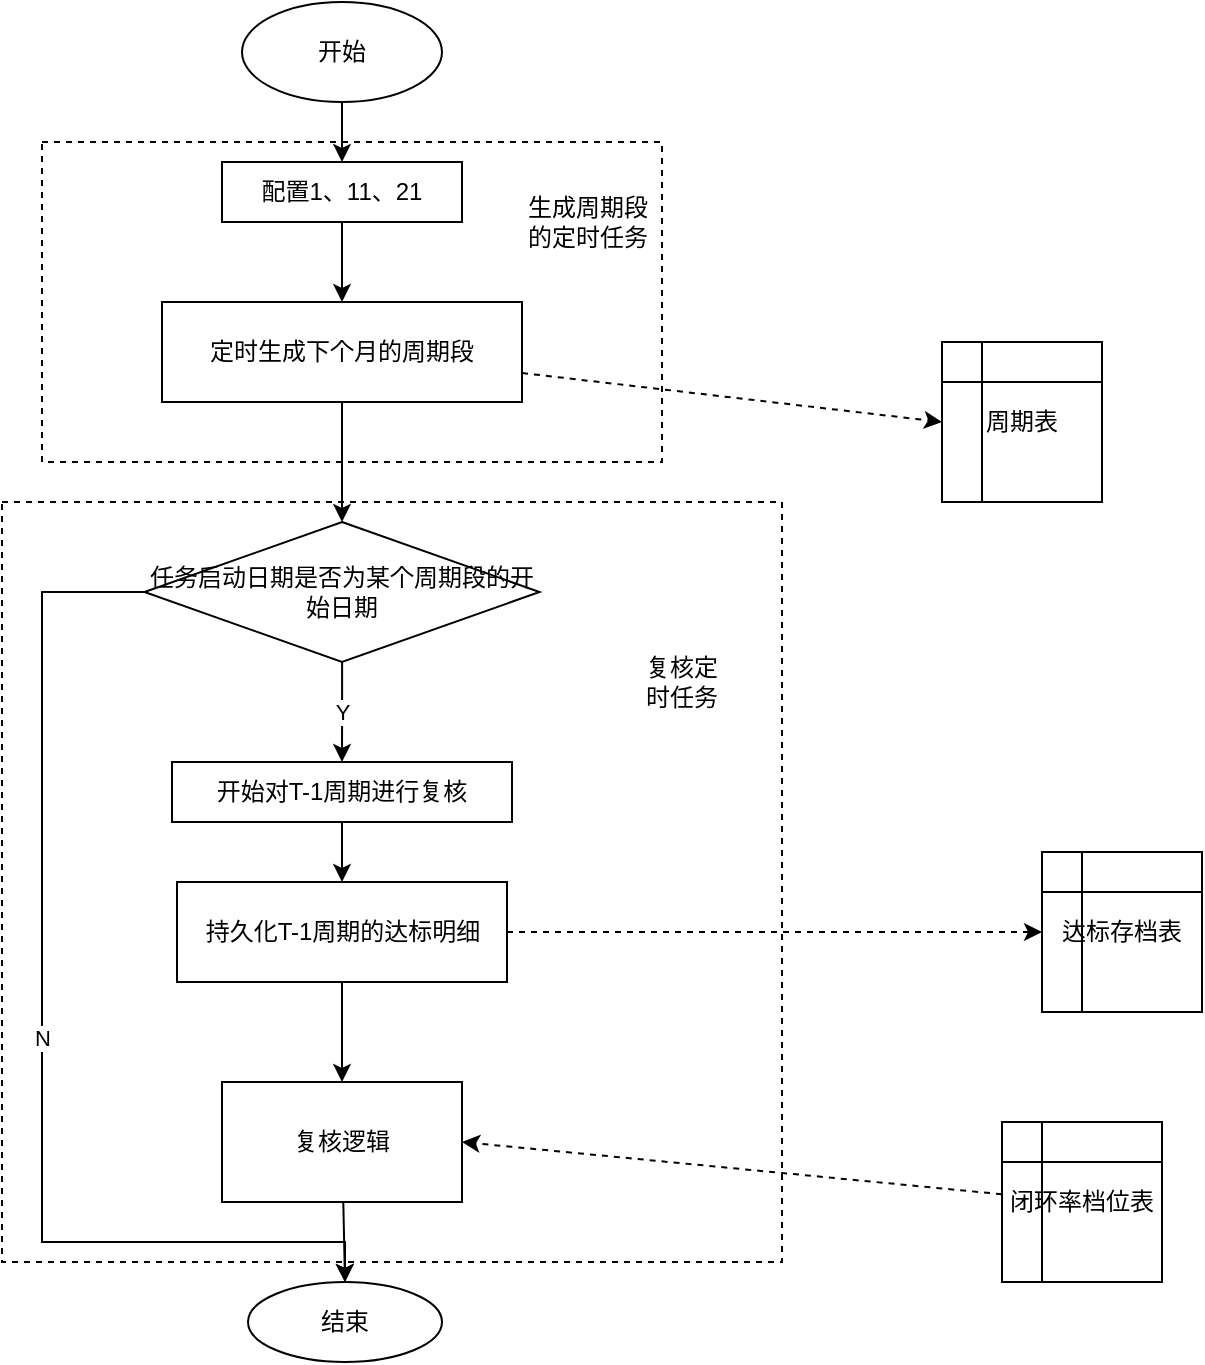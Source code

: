 <mxfile version="14.6.3" type="github">
  <diagram id="BpPXvHwoTPbORTTAu0l3" name="Page-1">
    <mxGraphModel dx="1426" dy="736" grid="1" gridSize="10" guides="1" tooltips="1" connect="1" arrows="1" fold="1" page="1" pageScale="1" pageWidth="827" pageHeight="1169" math="0" shadow="0">
      <root>
        <mxCell id="0" />
        <mxCell id="1" parent="0" />
        <mxCell id="rqvPw6dg4gifr-5zR3yJ-35" value="" style="rounded=0;whiteSpace=wrap;html=1;fillColor=none;dashed=1;" vertex="1" parent="1">
          <mxGeometry x="110" y="440" width="390" height="380" as="geometry" />
        </mxCell>
        <mxCell id="rqvPw6dg4gifr-5zR3yJ-7" value="" style="rounded=0;whiteSpace=wrap;html=1;fillColor=none;dashed=1;" vertex="1" parent="1">
          <mxGeometry x="130" y="260" width="310" height="160" as="geometry" />
        </mxCell>
        <mxCell id="rqvPw6dg4gifr-5zR3yJ-5" style="edgeStyle=orthogonalEdgeStyle;rounded=0;orthogonalLoop=1;jettySize=auto;html=1;entryX=0.5;entryY=0;entryDx=0;entryDy=0;" edge="1" parent="1" source="rqvPw6dg4gifr-5zR3yJ-1" target="rqvPw6dg4gifr-5zR3yJ-2">
          <mxGeometry relative="1" as="geometry" />
        </mxCell>
        <mxCell id="rqvPw6dg4gifr-5zR3yJ-1" value="配置1、11、21" style="rounded=0;whiteSpace=wrap;html=1;" vertex="1" parent="1">
          <mxGeometry x="220" y="270" width="120" height="30" as="geometry" />
        </mxCell>
        <mxCell id="rqvPw6dg4gifr-5zR3yJ-12" style="edgeStyle=orthogonalEdgeStyle;rounded=0;orthogonalLoop=1;jettySize=auto;html=1;entryX=0.5;entryY=0;entryDx=0;entryDy=0;" edge="1" parent="1" source="rqvPw6dg4gifr-5zR3yJ-2" target="rqvPw6dg4gifr-5zR3yJ-10">
          <mxGeometry relative="1" as="geometry" />
        </mxCell>
        <mxCell id="rqvPw6dg4gifr-5zR3yJ-15" style="rounded=0;orthogonalLoop=1;jettySize=auto;html=1;entryX=0;entryY=0.5;entryDx=0;entryDy=0;dashed=1;" edge="1" parent="1" source="rqvPw6dg4gifr-5zR3yJ-2" target="rqvPw6dg4gifr-5zR3yJ-14">
          <mxGeometry relative="1" as="geometry" />
        </mxCell>
        <mxCell id="rqvPw6dg4gifr-5zR3yJ-2" value="定时生成下个月的周期段" style="rounded=0;whiteSpace=wrap;html=1;" vertex="1" parent="1">
          <mxGeometry x="190" y="340" width="180" height="50" as="geometry" />
        </mxCell>
        <mxCell id="rqvPw6dg4gifr-5zR3yJ-6" style="edgeStyle=orthogonalEdgeStyle;rounded=0;orthogonalLoop=1;jettySize=auto;html=1;entryX=0.5;entryY=0;entryDx=0;entryDy=0;" edge="1" parent="1" source="rqvPw6dg4gifr-5zR3yJ-4" target="rqvPw6dg4gifr-5zR3yJ-1">
          <mxGeometry relative="1" as="geometry" />
        </mxCell>
        <mxCell id="rqvPw6dg4gifr-5zR3yJ-4" value="开始" style="ellipse;whiteSpace=wrap;html=1;" vertex="1" parent="1">
          <mxGeometry x="230" y="190" width="100" height="50" as="geometry" />
        </mxCell>
        <mxCell id="rqvPw6dg4gifr-5zR3yJ-8" value="生成周期段的定时任务" style="text;html=1;strokeColor=none;fillColor=none;align=center;verticalAlign=middle;whiteSpace=wrap;rounded=0;dashed=1;" vertex="1" parent="1">
          <mxGeometry x="370" y="290" width="66" height="20" as="geometry" />
        </mxCell>
        <mxCell id="rqvPw6dg4gifr-5zR3yJ-13" value="Y" style="edgeStyle=orthogonalEdgeStyle;rounded=0;orthogonalLoop=1;jettySize=auto;html=1;entryX=0.5;entryY=0;entryDx=0;entryDy=0;" edge="1" parent="1" source="rqvPw6dg4gifr-5zR3yJ-10" target="rqvPw6dg4gifr-5zR3yJ-11">
          <mxGeometry relative="1" as="geometry" />
        </mxCell>
        <mxCell id="rqvPw6dg4gifr-5zR3yJ-34" value="N&lt;br&gt;" style="edgeStyle=orthogonalEdgeStyle;rounded=0;orthogonalLoop=1;jettySize=auto;html=1;entryX=0.5;entryY=0;entryDx=0;entryDy=0;" edge="1" parent="1" source="rqvPw6dg4gifr-5zR3yJ-10" target="rqvPw6dg4gifr-5zR3yJ-32">
          <mxGeometry relative="1" as="geometry">
            <mxPoint x="60" y="485" as="targetPoint" />
            <Array as="points">
              <mxPoint x="130" y="485" />
              <mxPoint x="130" y="810" />
              <mxPoint x="282" y="810" />
            </Array>
          </mxGeometry>
        </mxCell>
        <mxCell id="rqvPw6dg4gifr-5zR3yJ-10" value="任务启动日期是否为某个周期段的开始日期" style="rhombus;whiteSpace=wrap;html=1;fillColor=none;" vertex="1" parent="1">
          <mxGeometry x="181.25" y="450" width="197.5" height="70" as="geometry" />
        </mxCell>
        <mxCell id="rqvPw6dg4gifr-5zR3yJ-27" style="edgeStyle=none;rounded=0;orthogonalLoop=1;jettySize=auto;html=1;entryX=0.5;entryY=0;entryDx=0;entryDy=0;" edge="1" parent="1" source="rqvPw6dg4gifr-5zR3yJ-11" target="rqvPw6dg4gifr-5zR3yJ-24">
          <mxGeometry relative="1" as="geometry" />
        </mxCell>
        <mxCell id="rqvPw6dg4gifr-5zR3yJ-11" value="开始对T-1周期进行复核" style="rounded=0;whiteSpace=wrap;html=1;fillColor=none;" vertex="1" parent="1">
          <mxGeometry x="195" y="570" width="170" height="30" as="geometry" />
        </mxCell>
        <mxCell id="rqvPw6dg4gifr-5zR3yJ-14" value="周期表" style="shape=internalStorage;whiteSpace=wrap;html=1;backgroundOutline=1;fillColor=none;" vertex="1" parent="1">
          <mxGeometry x="580" y="360" width="80" height="80" as="geometry" />
        </mxCell>
        <mxCell id="rqvPw6dg4gifr-5zR3yJ-16" style="edgeStyle=none;rounded=0;orthogonalLoop=1;jettySize=auto;html=1;exitX=0.5;exitY=0;exitDx=0;exitDy=0;dashed=1;" edge="1" parent="1" source="rqvPw6dg4gifr-5zR3yJ-8" target="rqvPw6dg4gifr-5zR3yJ-8">
          <mxGeometry relative="1" as="geometry" />
        </mxCell>
        <mxCell id="rqvPw6dg4gifr-5zR3yJ-26" style="edgeStyle=none;rounded=0;orthogonalLoop=1;jettySize=auto;html=1;dashed=1;" edge="1" parent="1" source="rqvPw6dg4gifr-5zR3yJ-24" target="rqvPw6dg4gifr-5zR3yJ-25">
          <mxGeometry relative="1" as="geometry" />
        </mxCell>
        <mxCell id="rqvPw6dg4gifr-5zR3yJ-28" style="edgeStyle=none;rounded=0;orthogonalLoop=1;jettySize=auto;html=1;exitX=0.5;exitY=1;exitDx=0;exitDy=0;entryX=0.5;entryY=0;entryDx=0;entryDy=0;" edge="1" parent="1" source="rqvPw6dg4gifr-5zR3yJ-24" target="rqvPw6dg4gifr-5zR3yJ-29">
          <mxGeometry relative="1" as="geometry">
            <mxPoint x="280" y="710" as="targetPoint" />
          </mxGeometry>
        </mxCell>
        <mxCell id="rqvPw6dg4gifr-5zR3yJ-24" value="持久化T-1周期的达标明细" style="rounded=0;whiteSpace=wrap;html=1;fillColor=none;" vertex="1" parent="1">
          <mxGeometry x="197.5" y="630" width="165" height="50" as="geometry" />
        </mxCell>
        <mxCell id="rqvPw6dg4gifr-5zR3yJ-25" value="达标存档表" style="shape=internalStorage;whiteSpace=wrap;html=1;backgroundOutline=1;fillColor=none;" vertex="1" parent="1">
          <mxGeometry x="630" y="615" width="80" height="80" as="geometry" />
        </mxCell>
        <mxCell id="rqvPw6dg4gifr-5zR3yJ-33" style="edgeStyle=none;rounded=0;orthogonalLoop=1;jettySize=auto;html=1;entryX=0.5;entryY=0;entryDx=0;entryDy=0;" edge="1" parent="1" source="rqvPw6dg4gifr-5zR3yJ-29" target="rqvPw6dg4gifr-5zR3yJ-32">
          <mxGeometry relative="1" as="geometry" />
        </mxCell>
        <mxCell id="rqvPw6dg4gifr-5zR3yJ-29" value="复核逻辑" style="rounded=0;whiteSpace=wrap;html=1;fillColor=none;" vertex="1" parent="1">
          <mxGeometry x="220" y="730" width="120" height="60" as="geometry" />
        </mxCell>
        <mxCell id="rqvPw6dg4gifr-5zR3yJ-31" style="edgeStyle=none;rounded=0;orthogonalLoop=1;jettySize=auto;html=1;entryX=1;entryY=0.5;entryDx=0;entryDy=0;dashed=1;" edge="1" parent="1" source="rqvPw6dg4gifr-5zR3yJ-30" target="rqvPw6dg4gifr-5zR3yJ-29">
          <mxGeometry relative="1" as="geometry" />
        </mxCell>
        <mxCell id="rqvPw6dg4gifr-5zR3yJ-30" value="闭环率档位表" style="shape=internalStorage;whiteSpace=wrap;html=1;backgroundOutline=1;fillColor=none;" vertex="1" parent="1">
          <mxGeometry x="610" y="750" width="80" height="80" as="geometry" />
        </mxCell>
        <mxCell id="rqvPw6dg4gifr-5zR3yJ-32" value="结束" style="ellipse;whiteSpace=wrap;html=1;fillColor=none;" vertex="1" parent="1">
          <mxGeometry x="233" y="830" width="97" height="40" as="geometry" />
        </mxCell>
        <mxCell id="rqvPw6dg4gifr-5zR3yJ-36" value="复核定时任务" style="text;html=1;strokeColor=none;fillColor=none;align=center;verticalAlign=middle;whiteSpace=wrap;rounded=0;" vertex="1" parent="1">
          <mxGeometry x="430" y="520" width="40" height="20" as="geometry" />
        </mxCell>
      </root>
    </mxGraphModel>
  </diagram>
</mxfile>
